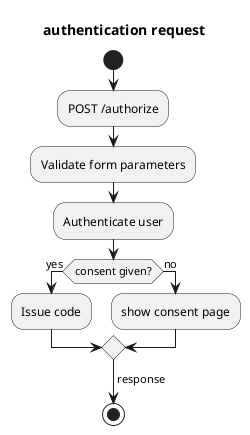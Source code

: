 @startuml
title authentication request

start
:POST /authorize;
:Validate form parameters;
:Authenticate user;
if (consent given?) then (yes)
    :Issue code;
else (no)
    :show consent page;
endif

->response;
stop
@enduml